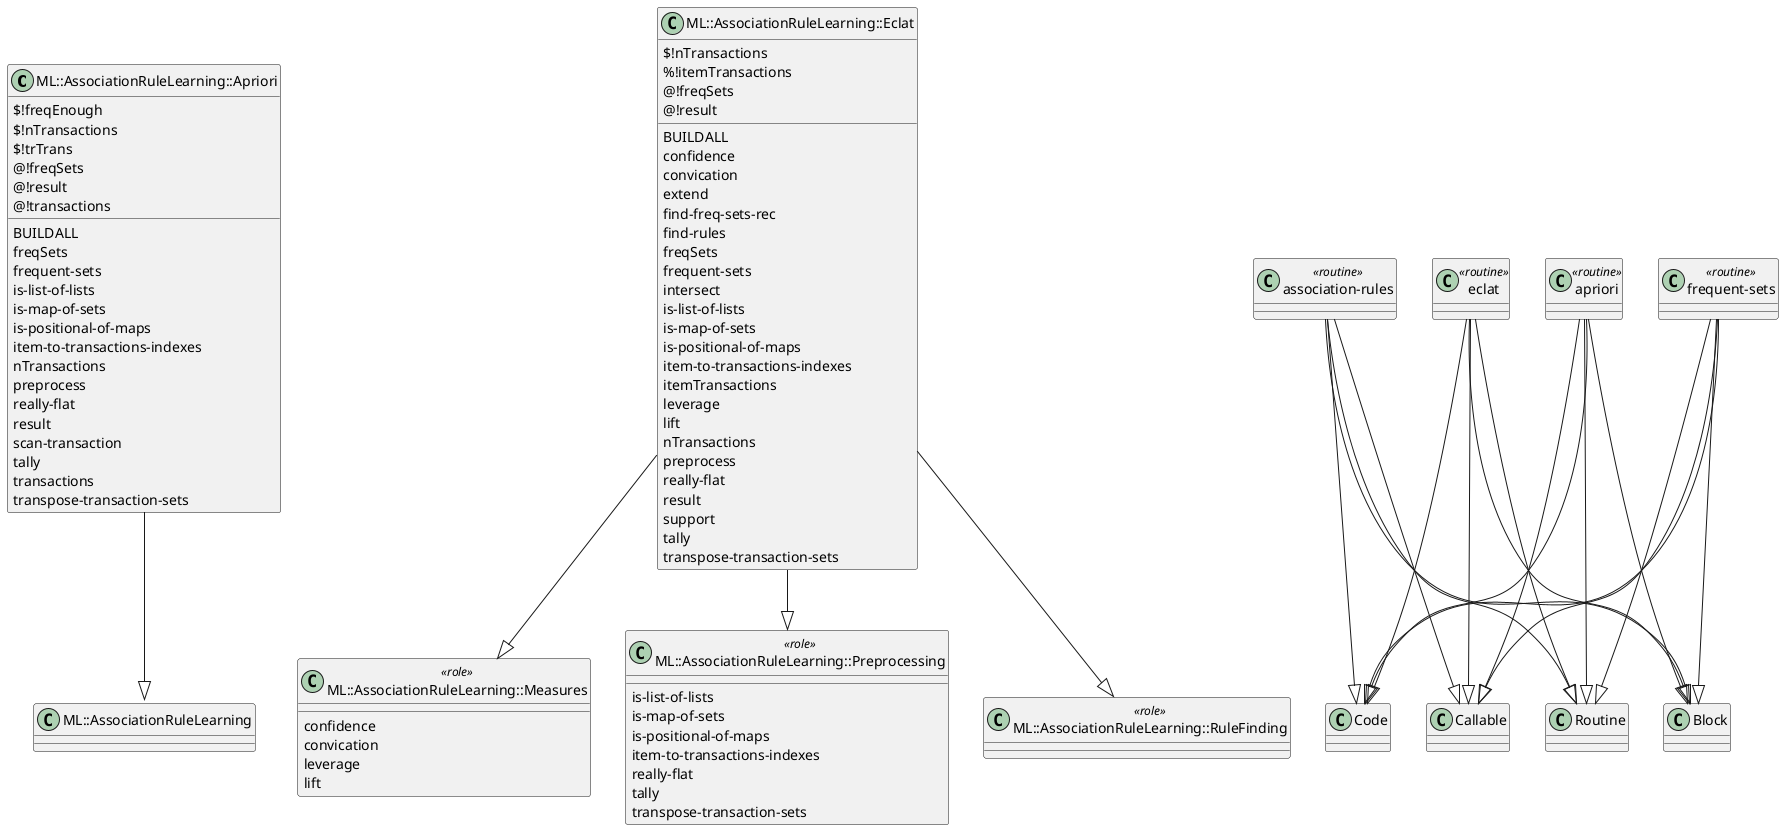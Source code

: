 @startuml
class ML::AssociationRuleLearning::Apriori  {
  {field} $!freqEnough
  {field} $!nTransactions
  {field} $!trTrans
  {field} @!freqSets
  {field} @!result
  {field} @!transactions
  {method} BUILDALL
  {method} freqSets
  {method} frequent-sets
  {method} is-list-of-lists
  {method} is-map-of-sets
  {method} is-positional-of-maps
  {method} item-to-transactions-indexes
  {method} nTransactions
  {method} preprocess
  {method} really-flat
  {method} result
  {method} scan-transaction
  {method} tally
  {method} transactions
  {method} transpose-transaction-sets
}
ML::AssociationRuleLearning::Apriori --|> ML::AssociationRuleLearning::Preprocessing


class ML::AssociationRuleLearning::Measures <<role>> {
  {method} confidence
  {method} convication
  {method} leverage
  {method} lift
}


class "apriori" <<routine>> {
}
"apriori" --|> Routine
"apriori" --|> Block
"apriori" --|> Code
"apriori" --|> Callable


class "frequent-sets" <<routine>> {
}
"frequent-sets" --|> Routine
"frequent-sets" --|> Block
"frequent-sets" --|> Code
"frequent-sets" --|> Callable


class "association-rules" <<routine>> {
}
"association-rules" --|> Routine
"association-rules" --|> Block
"association-rules" --|> Code
"association-rules" --|> Callable


class ML::AssociationRuleLearning::Preprocessing <<role>> {
  {method} is-list-of-lists
  {method} is-map-of-sets
  {method} is-positional-of-maps
  {method} item-to-transactions-indexes
  {method} really-flat
  {method} tally
  {method} transpose-transaction-sets
}


class "eclat" <<routine>> {
}
"eclat" --|> Routine
"eclat" --|> Block
"eclat" --|> Code
"eclat" --|> Callable


class ML::AssociationRuleLearning::RuleFinding <<role>> {
}


class ML::AssociationRuleLearning::Eclat  {
  {field} $!nTransactions
  {field} %!itemTransactions
  {field} @!freqSets
  {field} @!result
  {method} BUILDALL
  {method} confidence
  {method} convication
  {method} extend
  {method} find-freq-sets-rec
  {method} find-rules
  {method} freqSets
  {method} frequent-sets
  {method} intersect
  {method} is-list-of-lists
  {method} is-map-of-sets
  {method} is-positional-of-maps
  {method} item-to-transactions-indexes
  {method} itemTransactions
  {method} leverage
  {method} lift
  {method} nTransactions
  {method} preprocess
  {method} really-flat
  {method} result
  {method} support
  {method} tally
  {method} transpose-transaction-sets
}
ML::AssociationRuleLearning::Eclat --|> ML::AssociationRuleLearning::Measures
ML::AssociationRuleLearning::Eclat --|> ML::AssociationRuleLearning::Preprocessing
ML::AssociationRuleLearning::Eclat --|> ML::AssociationRuleLearning::RuleFinding


@enduml
